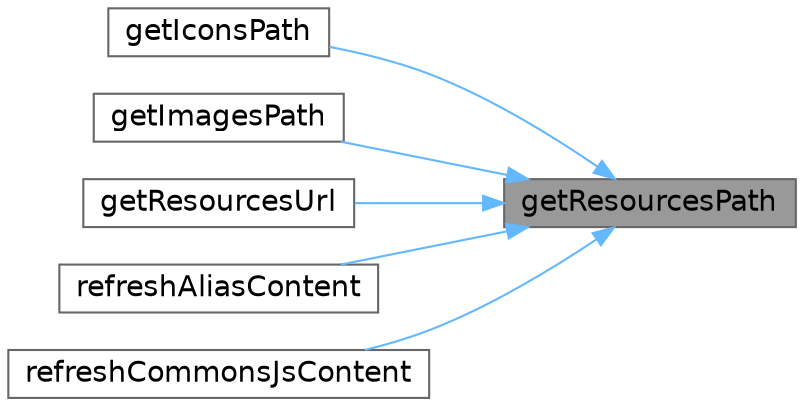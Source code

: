digraph "getResourcesPath"
{
 // LATEX_PDF_SIZE
  bgcolor="transparent";
  edge [fontname=Helvetica,fontsize=14,labelfontname=Helvetica,labelfontsize=14];
  node [fontname=Helvetica,fontsize=14,shape=box,height=0.2,width=0.4];
  rankdir="RL";
  Node1 [id="Node000001",label="getResourcesPath",height=0.2,width=0.4,color="gray40", fillcolor="grey60", style="filled", fontcolor="black",tooltip=" "];
  Node1 -> Node2 [id="edge1_Node000001_Node000002",dir="back",color="steelblue1",style="solid",tooltip=" "];
  Node2 [id="Node000002",label="getIconsPath",height=0.2,width=0.4,color="grey40", fillcolor="white", style="filled",URL="$d4/ddb/classHomepage.html#af03c2973b7edce4ff65edf341116a7f5",tooltip=" "];
  Node1 -> Node3 [id="edge2_Node000001_Node000003",dir="back",color="steelblue1",style="solid",tooltip=" "];
  Node3 [id="Node000003",label="getImagesPath",height=0.2,width=0.4,color="grey40", fillcolor="white", style="filled",URL="$d4/ddb/classHomepage.html#a9a8de95d001773fa2442a17774997a0d",tooltip=" "];
  Node1 -> Node4 [id="edge3_Node000001_Node000004",dir="back",color="steelblue1",style="solid",tooltip=" "];
  Node4 [id="Node000004",label="getResourcesUrl",height=0.2,width=0.4,color="grey40", fillcolor="white", style="filled",URL="$d4/ddb/classHomepage.html#a0ddeb39780a49f598a1bc9c7d3a384c0",tooltip=" "];
  Node1 -> Node5 [id="edge4_Node000001_Node000005",dir="back",color="steelblue1",style="solid",tooltip=" "];
  Node5 [id="Node000005",label="refreshAliasContent",height=0.2,width=0.4,color="grey40", fillcolor="white", style="filled",URL="$d4/ddb/classHomepage.html#a361c31053bc0185a0233cdc2c9a8c723",tooltip=" "];
  Node1 -> Node6 [id="edge5_Node000001_Node000006",dir="back",color="steelblue1",style="solid",tooltip=" "];
  Node6 [id="Node000006",label="refreshCommonsJsContent",height=0.2,width=0.4,color="grey40", fillcolor="white", style="filled",URL="$d4/ddb/classHomepage.html#a9e01b1a661ed74ddfc5382dc2a4f4745",tooltip=" "];
}

